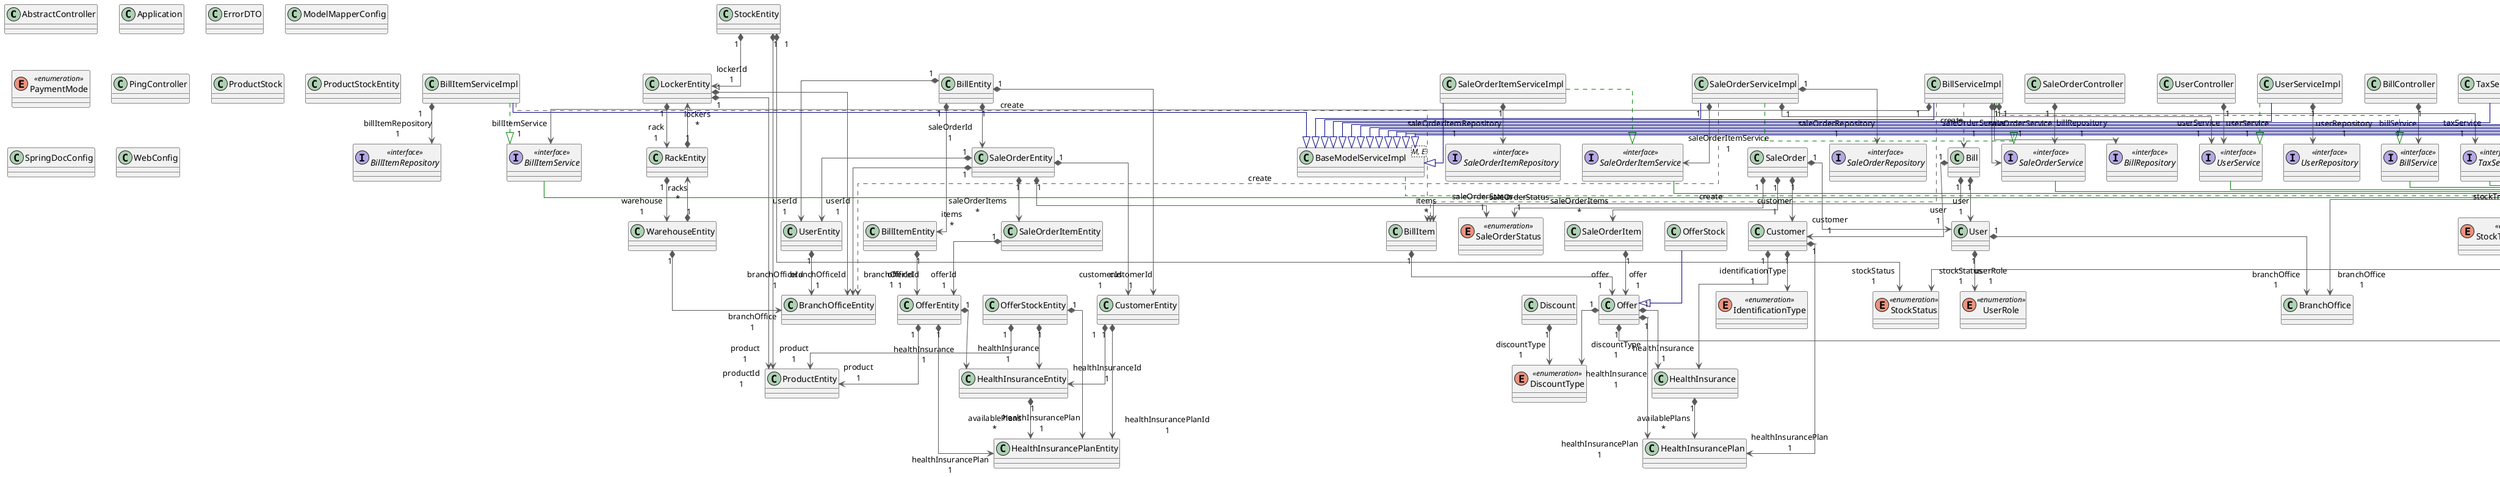 @startuml

top to bottom direction
skinparam linetype ortho

class AbstractController
class Application
interface BaseModelService<M, E> << interface >>
class BaseModelServiceImpl<M, E>
class Bill
class BillController
class BillEntity
class BillItem
class BillItemEntity
interface BillItemRepository << interface >>
interface BillItemService << interface >>
class BillItemServiceImpl
interface BillRepository << interface >>
interface BillService << interface >>
class BillServiceImpl
class BranchOffice
class BranchOfficeController
class BranchOfficeEntity
interface BranchOfficeRepository << interface >>
interface BranchOfficeService << interface >>
class BranchOfficeServiceImpl
class Customer
class CustomerController
class CustomerEntity
interface CustomerRepository << interface >>
interface CustomerService << interface >>
class CustomerServiceImpl
class Discount
enum DiscountType << enumeration >>
class ErrorDTO
class HealthInsurance
class HealthInsuranceController
class HealthInsuranceEntity
class HealthInsurancePlan
class HealthInsurancePlanController
class HealthInsurancePlanEntity
interface HealthInsurancePlanRepository << interface >>
interface HealthInsurancePlanService << interface >>
class HealthInsurancePlanServiceImpl
interface HealthInsuranceRepository << interface >>
interface HealthInsuranceService << interface >>
class HealthInsuranceServiceImpl
enum IdentificationType << enumeration >>
class Locker
class LockerController
class LockerEntity
interface LockerRepository << interface >>
interface LockerService << interface >>
class LockerServiceImpl
class ModelMapperConfig
class Offer
class OfferController
class OfferEntity
interface OfferRepository << interface >>
interface OfferService << interface >>
class OfferServiceImpl
class OfferStock
class OfferStockEntity
enum PaymentMode << enumeration >>
class PingController
class Product
class ProductController
class ProductEntity
interface ProductRepository << interface >>
interface ProductService << interface >>
class ProductServiceImpl
class ProductStock
class ProductStockEntity
class Rack
class RackController
class RackEntity
interface RackRepository << interface >>
interface RackService << interface >>
class RackServiceImpl
class SaleOrder
class SaleOrderController
class SaleOrderEntity
class SaleOrderItem
class SaleOrderItemEntity
interface SaleOrderItemRepository << interface >>
interface SaleOrderItemService << interface >>
class SaleOrderItemServiceImpl
interface SaleOrderRepository << interface >>
interface SaleOrderService << interface >>
class SaleOrderServiceImpl
enum SaleOrderStatus << enumeration >>
class SpringDocConfig
class Stock
class StockEntity
class StockOrder
class StockOrderItem
enum StockOrderItemStatus << enumeration >>
enum StockOrderStatus << enumeration >>
interface StockRepository << interface >>
interface StockService << interface >>
class StockServiceImpl
enum StockStatus << enumeration >>
class StockTransaction
enum StockTransactionType << enumeration >>
class Tax
class TaxEntity
interface TaxRepository << interface >>
interface TaxService << interface >>
class TaxServiceImpl
enum TaxType << enumeration >>
class User
class UserController
class UserEntity
interface UserRepository << interface >>
enum UserRole << enumeration >>
interface UserService << interface >>
class UserServiceImpl
class Warehouse
class WarehouseController
class WarehouseEntity
interface WarehouseRepository << interface >>
interface WarehouseService << interface >>
class WarehouseServiceImpl
class WebConfig

BaseModelServiceImpl            -[#008200,dashed]-^  BaseModelService
Bill                           "1" *-[#595959,plain]-> "items\n*" BillItem
Bill                           "1" *-[#595959,plain]-> "customer\n1" Customer
Bill                           "1" *-[#595959,plain]-> "user\n1" User
BillController                 "1" *-[#595959,plain]-> "billService\n1" BillService
BillEntity                     "1" *-[#595959,plain]-> "items\n*" BillItemEntity
BillEntity                     "1" *-[#595959,plain]-> "customerId\n1" CustomerEntity
BillEntity                     "1" *-[#595959,plain]-> "saleOrderId\n1" SaleOrderEntity
BillEntity                     "1" *-[#595959,plain]-> "userId\n1" UserEntity
BillItem                       "1" *-[#595959,plain]-> "offer\n1" Offer
BillItemEntity                 "1" *-[#595959,plain]-> "offerId\n1" OfferEntity
BillItemService                 -[#008200,plain]-^  BaseModelService
BillItemServiceImpl             -[#000082,plain]-^  BaseModelServiceImpl
BillItemServiceImpl             -[#595959,dashed]->  BillItem                       : "«create»"
BillItemServiceImpl            "1" *-[#595959,plain]-> "billItemRepository\n1" BillItemRepository
BillItemServiceImpl             -[#008200,dashed]-^  BillItemService
BillService                     -[#008200,plain]-^  BaseModelService
BillServiceImpl                 -[#000082,plain]-^  BaseModelServiceImpl
BillServiceImpl                 -[#595959,dashed]->  Bill                           : "«create»"
BillServiceImpl                 -[#595959,dashed]->  BillItem                       : "«create»"
BillServiceImpl                "1" *-[#595959,plain]-> "billItemService\n1" BillItemService
BillServiceImpl                "1" *-[#595959,plain]-> "billRepository\n1" BillRepository
BillServiceImpl                 -[#008200,dashed]-^  BillService
BillServiceImpl                "1" *-[#595959,plain]-> "saleOrderService\n1" SaleOrderService
BillServiceImpl                "1" *-[#595959,plain]-> "taxService\n1" TaxService
BranchOfficeController         "1" *-[#595959,plain]-> "branchOfficeService\n1" BranchOfficeService
BranchOfficeService             -[#008200,plain]-^  BaseModelService
BranchOfficeServiceImpl         -[#000082,plain]-^  BaseModelServiceImpl
BranchOfficeServiceImpl        "1" *-[#595959,plain]-> "branchOfficeRepository\n1" BranchOfficeRepository
BranchOfficeServiceImpl         -[#008200,dashed]-^  BranchOfficeService
Customer                       "1" *-[#595959,plain]-> "healthInsurance\n1" HealthInsurance
Customer                       "1" *-[#595959,plain]-> "healthInsurancePlan\n1" HealthInsurancePlan
Customer                       "1" *-[#595959,plain]-> "identificationType\n1" IdentificationType
CustomerController             "1" *-[#595959,plain]-> "customerService\n1" CustomerService
CustomerEntity                 "1" *-[#595959,plain]-> "healthInsuranceId\n1" HealthInsuranceEntity
CustomerEntity                 "1" *-[#595959,plain]-> "healthInsurancePlanId\n1" HealthInsurancePlanEntity
CustomerService                 -[#008200,plain]-^  BaseModelService
CustomerServiceImpl             -[#000082,plain]-^  BaseModelServiceImpl
CustomerServiceImpl            "1" *-[#595959,plain]-> "customerRepository\n1" CustomerRepository
CustomerServiceImpl             -[#008200,dashed]-^  CustomerService
Discount                       "1" *-[#595959,plain]-> "discountType\n1" DiscountType
HealthInsurance                "1" *-[#595959,plain]-> "availablePlans\n*" HealthInsurancePlan
HealthInsuranceController      "1" *-[#595959,plain]-> "healthInsuranceService\n1" HealthInsuranceService
HealthInsuranceEntity          "1" *-[#595959,plain]-> "availablePlans\n*" HealthInsurancePlanEntity
HealthInsurancePlanController  "1" *-[#595959,plain]-> "healthInsurancePlanService\n1" HealthInsurancePlanService
HealthInsurancePlanServiceImpl "1" *-[#595959,plain]-> "healthInsurancePlanRepository\n1" HealthInsurancePlanRepository
HealthInsurancePlanServiceImpl  -[#008200,dashed]-^  HealthInsurancePlanService
HealthInsuranceServiceImpl     "1" *-[#595959,plain]-> "healthInsuranceRepository\n1" HealthInsuranceRepository
HealthInsuranceServiceImpl      -[#008200,dashed]-^  HealthInsuranceService
Locker                         "1" *-[#595959,plain]-> "product\n1" Product
LockerController               "1" *-[#595959,plain]-> "lockerService\n1" LockerService
LockerEntity                   "1" *-[#595959,plain]-> "branchOfficeId\n1" BranchOfficeEntity
LockerEntity                   "1" *-[#595959,plain]-> "product\n1" ProductEntity
LockerEntity                   "1" *-[#595959,plain]-> "rack\n1" RackEntity
LockerService                   -[#008200,plain]-^  BaseModelService
LockerServiceImpl               -[#000082,plain]-^  BaseModelServiceImpl
LockerServiceImpl              "1" *-[#595959,plain]-> "lockerRepository\n1" LockerRepository
LockerServiceImpl               -[#008200,dashed]-^  LockerService
Offer                          "1" *-[#595959,plain]-> "discountType\n1" DiscountType
Offer                          "1" *-[#595959,plain]-> "healthInsurance\n1" HealthInsurance
Offer                          "1" *-[#595959,plain]-> "healthInsurancePlan\n1" HealthInsurancePlan
Offer                          "1" *-[#595959,plain]-> "product\n1" Product
OfferController                "1" *-[#595959,plain]-> "offerService\n1" OfferService
OfferEntity                    "1" *-[#595959,plain]-> "healthInsurance\n1" HealthInsuranceEntity
OfferEntity                    "1" *-[#595959,plain]-> "healthInsurancePlan\n1" HealthInsurancePlanEntity
OfferEntity                    "1" *-[#595959,plain]-> "product\n1" ProductEntity
OfferService                    -[#008200,plain]-^  BaseModelService
OfferServiceImpl                -[#000082,plain]-^  BaseModelServiceImpl
OfferServiceImpl               "1" *-[#595959,plain]-> "offerRepository\n1" OfferRepository
OfferServiceImpl                -[#008200,dashed]-^  OfferService
OfferStock                      -[#000082,plain]-^  Offer
OfferStockEntity               "1" *-[#595959,plain]-> "healthInsurance\n1" HealthInsuranceEntity
OfferStockEntity               "1" *-[#595959,plain]-> "healthInsurancePlan\n1" HealthInsurancePlanEntity
OfferStockEntity               "1" *-[#595959,plain]-> "product\n1" ProductEntity
ProductController              "1" *-[#595959,plain]-> "productService\n1" ProductService
ProductService                  -[#008200,plain]-^  BaseModelService
ProductServiceImpl              -[#000082,plain]-^  BaseModelServiceImpl
ProductServiceImpl             "1" *-[#595959,plain]-> "productRepository\n1" ProductRepository
ProductServiceImpl              -[#008200,dashed]-^  ProductService
Rack                           "1" *-[#595959,plain]-> "lockers\n*" Locker
RackController                 "1" *-[#595959,plain]-> "rackService\n1" RackService
RackEntity                     "1" *-[#595959,plain]-> "lockers\n*" LockerEntity
RackEntity                     "1" *-[#595959,plain]-> "warehouse\n1" WarehouseEntity
RackService                     -[#008200,plain]-^  BaseModelService
RackServiceImpl                 -[#000082,plain]-^  BaseModelServiceImpl
RackServiceImpl                "1" *-[#595959,plain]-> "rackRepository\n1" RackRepository
RackServiceImpl                 -[#008200,dashed]-^  RackService
SaleOrder                      "1" *-[#595959,plain]-> "customer\n1" Customer
SaleOrder                      "1" *-[#595959,plain]-> "saleOrderItems\n*" SaleOrderItem
SaleOrder                      "1" *-[#595959,plain]-> "saleOrderStatus\n1" SaleOrderStatus
SaleOrder                      "1" *-[#595959,plain]-> "user\n1" User
SaleOrderController            "1" *-[#595959,plain]-> "saleOrderService\n1" SaleOrderService
SaleOrderEntity                "1" *-[#595959,plain]-> "branchOfficeId\n1" BranchOfficeEntity
SaleOrderEntity                "1" *-[#595959,plain]-> "customerId\n1" CustomerEntity
SaleOrderEntity                "1" *-[#595959,plain]-> "saleOrderItems\n*" SaleOrderItemEntity
SaleOrderEntity                "1" *-[#595959,plain]-> "saleOrderStatus\n1" SaleOrderStatus
SaleOrderEntity                "1" *-[#595959,plain]-> "userId\n1" UserEntity
SaleOrderItem                  "1" *-[#595959,plain]-> "offer\n1" Offer
SaleOrderItemEntity            "1" *-[#595959,plain]-> "offerId\n1" OfferEntity
SaleOrderItemService            -[#008200,plain]-^  BaseModelService
SaleOrderItemServiceImpl        -[#000082,plain]-^  BaseModelServiceImpl
SaleOrderItemServiceImpl       "1" *-[#595959,plain]-> "saleOrderItemRepository\n1" SaleOrderItemRepository
SaleOrderItemServiceImpl        -[#008200,dashed]-^  SaleOrderItemService
SaleOrderService                -[#008200,plain]-^  BaseModelService
SaleOrderServiceImpl            -[#000082,plain]-^  BaseModelServiceImpl
SaleOrderServiceImpl            -[#595959,dashed]->  BranchOfficeEntity             : "«create»"
SaleOrderServiceImpl           "1" *-[#595959,plain]-> "saleOrderItemService\n1" SaleOrderItemService
SaleOrderServiceImpl           "1" *-[#595959,plain]-> "saleOrderRepository\n1" SaleOrderRepository
SaleOrderServiceImpl            -[#008200,dashed]-^  SaleOrderService
SaleOrderServiceImpl           "1" *-[#595959,plain]-> "userService\n1" UserService
Stock                          "1" *-[#595959,plain]-> "locker\n1" Locker
Stock                          "1" *-[#595959,plain]-> "product\n1" Product
Stock                          "1" *-[#595959,plain]-> "stockStatus\n1" StockStatus
StockEntity                    "1" *-[#595959,plain]-> "lockerId\n1" LockerEntity
StockEntity                    "1" *-[#595959,plain]-> "productId\n1" ProductEntity
StockEntity                    "1" *-[#595959,plain]-> "stockStatus\n1" StockStatus
StockOrder                     "1" *-[#595959,plain]-> "stockOrderItems\n*" StockOrderItem
StockOrder                     "1" *-[#595959,plain]-> "stockOrderStatus\n1" StockOrderStatus
StockOrder                     "1" *-[#595959,plain]-> "warehouse\n1" Warehouse
StockOrderItem                 "1" *-[#595959,plain]-> "product\n1" Product
StockOrderItem                 "1" *-[#595959,plain]-> "stockOrderItemStatus\n1" StockOrderItemStatus
StockService                    -[#008200,plain]-^  BaseModelService
StockServiceImpl                -[#000082,plain]-^  BaseModelServiceImpl
StockServiceImpl               "1" *-[#595959,plain]-> "stockRepository\n1" StockRepository
StockServiceImpl                -[#008200,dashed]-^  StockService
StockTransaction               "1" *-[#595959,plain]-> "product\n1" Product
StockTransaction               "1" *-[#595959,plain]-> "stock\n1" Stock
StockTransaction               "1" *-[#595959,plain]-> "stockOrderItem\n1" StockOrderItem
StockTransaction               "1" *-[#595959,plain]-> "stockTransactionType\n1" StockTransactionType
Tax                            "1" *-[#595959,plain]-> "taxType\n1" TaxType
TaxEntity                      "1" *-[#595959,plain]-> "taxType\n1" TaxType
TaxService                      -[#008200,plain]-^  BaseModelService
TaxServiceImpl                  -[#000082,plain]-^  BaseModelServiceImpl
TaxServiceImpl                 "1" *-[#595959,plain]-> "taxRepository\n1" TaxRepository
TaxServiceImpl                  -[#008200,dashed]-^  TaxService
User                           "1" *-[#595959,plain]-> "branchOffice\n1" BranchOffice
User                           "1" *-[#595959,plain]-> "userRole\n1" UserRole
UserController                 "1" *-[#595959,plain]-> "userService\n1" UserService
UserEntity                     "1" *-[#595959,plain]-> "branchOfficeId\n1" BranchOfficeEntity
UserService                     -[#008200,plain]-^  BaseModelService
UserServiceImpl                 -[#000082,plain]-^  BaseModelServiceImpl
UserServiceImpl                "1" *-[#595959,plain]-> "userRepository\n1" UserRepository
UserServiceImpl                 -[#008200,dashed]-^  UserService
Warehouse                      "1" *-[#595959,plain]-> "branchOffice\n1" BranchOffice
Warehouse                      "1" *-[#595959,plain]-> "racks\n*" Rack
WarehouseController            "1" *-[#595959,plain]-> "warehouseService\n1" WarehouseService
WarehouseEntity                "1" *-[#595959,plain]-> "branchOffice\n1" BranchOfficeEntity
WarehouseEntity                "1" *-[#595959,plain]-> "racks\n*" RackEntity
WarehouseService                -[#008200,plain]-^  BaseModelService
WarehouseServiceImpl            -[#000082,plain]-^  BaseModelServiceImpl
WarehouseServiceImpl           "1" *-[#595959,plain]-> "warehouseRepository\n1" WarehouseRepository
WarehouseServiceImpl            -[#008200,dashed]-^  WarehouseService
@enduml
